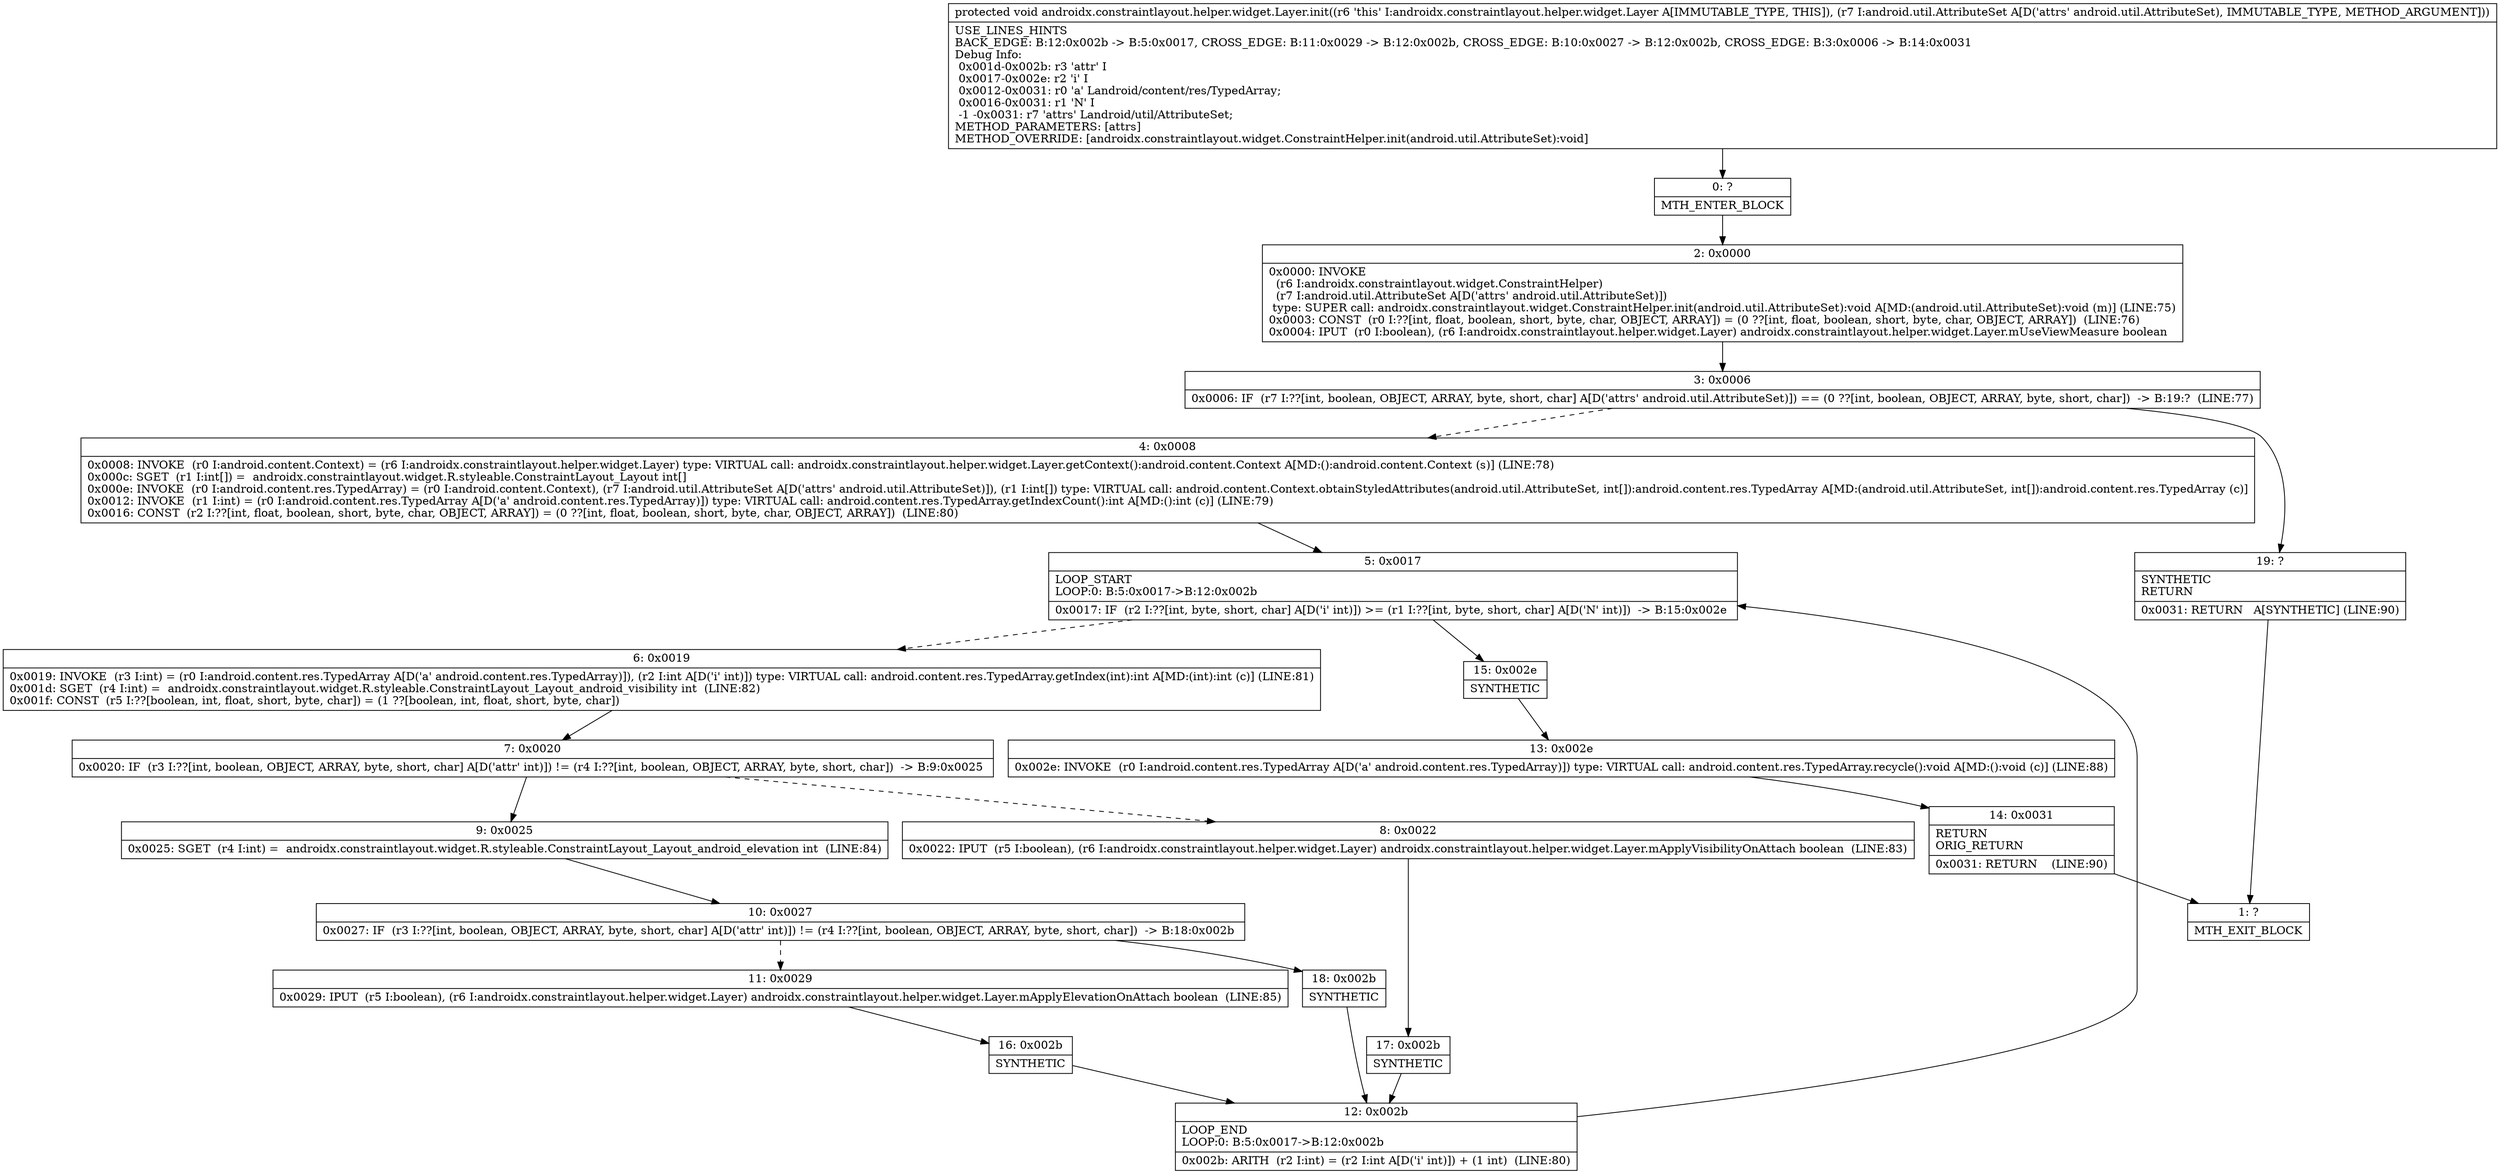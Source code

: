 digraph "CFG forandroidx.constraintlayout.helper.widget.Layer.init(Landroid\/util\/AttributeSet;)V" {
Node_0 [shape=record,label="{0\:\ ?|MTH_ENTER_BLOCK\l}"];
Node_2 [shape=record,label="{2\:\ 0x0000|0x0000: INVOKE  \l  (r6 I:androidx.constraintlayout.widget.ConstraintHelper)\l  (r7 I:android.util.AttributeSet A[D('attrs' android.util.AttributeSet)])\l type: SUPER call: androidx.constraintlayout.widget.ConstraintHelper.init(android.util.AttributeSet):void A[MD:(android.util.AttributeSet):void (m)] (LINE:75)\l0x0003: CONST  (r0 I:??[int, float, boolean, short, byte, char, OBJECT, ARRAY]) = (0 ??[int, float, boolean, short, byte, char, OBJECT, ARRAY])  (LINE:76)\l0x0004: IPUT  (r0 I:boolean), (r6 I:androidx.constraintlayout.helper.widget.Layer) androidx.constraintlayout.helper.widget.Layer.mUseViewMeasure boolean \l}"];
Node_3 [shape=record,label="{3\:\ 0x0006|0x0006: IF  (r7 I:??[int, boolean, OBJECT, ARRAY, byte, short, char] A[D('attrs' android.util.AttributeSet)]) == (0 ??[int, boolean, OBJECT, ARRAY, byte, short, char])  \-\> B:19:?  (LINE:77)\l}"];
Node_4 [shape=record,label="{4\:\ 0x0008|0x0008: INVOKE  (r0 I:android.content.Context) = (r6 I:androidx.constraintlayout.helper.widget.Layer) type: VIRTUAL call: androidx.constraintlayout.helper.widget.Layer.getContext():android.content.Context A[MD:():android.content.Context (s)] (LINE:78)\l0x000c: SGET  (r1 I:int[]) =  androidx.constraintlayout.widget.R.styleable.ConstraintLayout_Layout int[] \l0x000e: INVOKE  (r0 I:android.content.res.TypedArray) = (r0 I:android.content.Context), (r7 I:android.util.AttributeSet A[D('attrs' android.util.AttributeSet)]), (r1 I:int[]) type: VIRTUAL call: android.content.Context.obtainStyledAttributes(android.util.AttributeSet, int[]):android.content.res.TypedArray A[MD:(android.util.AttributeSet, int[]):android.content.res.TypedArray (c)]\l0x0012: INVOKE  (r1 I:int) = (r0 I:android.content.res.TypedArray A[D('a' android.content.res.TypedArray)]) type: VIRTUAL call: android.content.res.TypedArray.getIndexCount():int A[MD:():int (c)] (LINE:79)\l0x0016: CONST  (r2 I:??[int, float, boolean, short, byte, char, OBJECT, ARRAY]) = (0 ??[int, float, boolean, short, byte, char, OBJECT, ARRAY])  (LINE:80)\l}"];
Node_5 [shape=record,label="{5\:\ 0x0017|LOOP_START\lLOOP:0: B:5:0x0017\-\>B:12:0x002b\l|0x0017: IF  (r2 I:??[int, byte, short, char] A[D('i' int)]) \>= (r1 I:??[int, byte, short, char] A[D('N' int)])  \-\> B:15:0x002e \l}"];
Node_6 [shape=record,label="{6\:\ 0x0019|0x0019: INVOKE  (r3 I:int) = (r0 I:android.content.res.TypedArray A[D('a' android.content.res.TypedArray)]), (r2 I:int A[D('i' int)]) type: VIRTUAL call: android.content.res.TypedArray.getIndex(int):int A[MD:(int):int (c)] (LINE:81)\l0x001d: SGET  (r4 I:int) =  androidx.constraintlayout.widget.R.styleable.ConstraintLayout_Layout_android_visibility int  (LINE:82)\l0x001f: CONST  (r5 I:??[boolean, int, float, short, byte, char]) = (1 ??[boolean, int, float, short, byte, char]) \l}"];
Node_7 [shape=record,label="{7\:\ 0x0020|0x0020: IF  (r3 I:??[int, boolean, OBJECT, ARRAY, byte, short, char] A[D('attr' int)]) != (r4 I:??[int, boolean, OBJECT, ARRAY, byte, short, char])  \-\> B:9:0x0025 \l}"];
Node_8 [shape=record,label="{8\:\ 0x0022|0x0022: IPUT  (r5 I:boolean), (r6 I:androidx.constraintlayout.helper.widget.Layer) androidx.constraintlayout.helper.widget.Layer.mApplyVisibilityOnAttach boolean  (LINE:83)\l}"];
Node_17 [shape=record,label="{17\:\ 0x002b|SYNTHETIC\l}"];
Node_12 [shape=record,label="{12\:\ 0x002b|LOOP_END\lLOOP:0: B:5:0x0017\-\>B:12:0x002b\l|0x002b: ARITH  (r2 I:int) = (r2 I:int A[D('i' int)]) + (1 int)  (LINE:80)\l}"];
Node_9 [shape=record,label="{9\:\ 0x0025|0x0025: SGET  (r4 I:int) =  androidx.constraintlayout.widget.R.styleable.ConstraintLayout_Layout_android_elevation int  (LINE:84)\l}"];
Node_10 [shape=record,label="{10\:\ 0x0027|0x0027: IF  (r3 I:??[int, boolean, OBJECT, ARRAY, byte, short, char] A[D('attr' int)]) != (r4 I:??[int, boolean, OBJECT, ARRAY, byte, short, char])  \-\> B:18:0x002b \l}"];
Node_11 [shape=record,label="{11\:\ 0x0029|0x0029: IPUT  (r5 I:boolean), (r6 I:androidx.constraintlayout.helper.widget.Layer) androidx.constraintlayout.helper.widget.Layer.mApplyElevationOnAttach boolean  (LINE:85)\l}"];
Node_16 [shape=record,label="{16\:\ 0x002b|SYNTHETIC\l}"];
Node_18 [shape=record,label="{18\:\ 0x002b|SYNTHETIC\l}"];
Node_15 [shape=record,label="{15\:\ 0x002e|SYNTHETIC\l}"];
Node_13 [shape=record,label="{13\:\ 0x002e|0x002e: INVOKE  (r0 I:android.content.res.TypedArray A[D('a' android.content.res.TypedArray)]) type: VIRTUAL call: android.content.res.TypedArray.recycle():void A[MD:():void (c)] (LINE:88)\l}"];
Node_14 [shape=record,label="{14\:\ 0x0031|RETURN\lORIG_RETURN\l|0x0031: RETURN    (LINE:90)\l}"];
Node_1 [shape=record,label="{1\:\ ?|MTH_EXIT_BLOCK\l}"];
Node_19 [shape=record,label="{19\:\ ?|SYNTHETIC\lRETURN\l|0x0031: RETURN   A[SYNTHETIC] (LINE:90)\l}"];
MethodNode[shape=record,label="{protected void androidx.constraintlayout.helper.widget.Layer.init((r6 'this' I:androidx.constraintlayout.helper.widget.Layer A[IMMUTABLE_TYPE, THIS]), (r7 I:android.util.AttributeSet A[D('attrs' android.util.AttributeSet), IMMUTABLE_TYPE, METHOD_ARGUMENT]))  | USE_LINES_HINTS\lBACK_EDGE: B:12:0x002b \-\> B:5:0x0017, CROSS_EDGE: B:11:0x0029 \-\> B:12:0x002b, CROSS_EDGE: B:10:0x0027 \-\> B:12:0x002b, CROSS_EDGE: B:3:0x0006 \-\> B:14:0x0031\lDebug Info:\l  0x001d\-0x002b: r3 'attr' I\l  0x0017\-0x002e: r2 'i' I\l  0x0012\-0x0031: r0 'a' Landroid\/content\/res\/TypedArray;\l  0x0016\-0x0031: r1 'N' I\l  \-1 \-0x0031: r7 'attrs' Landroid\/util\/AttributeSet;\lMETHOD_PARAMETERS: [attrs]\lMETHOD_OVERRIDE: [androidx.constraintlayout.widget.ConstraintHelper.init(android.util.AttributeSet):void]\l}"];
MethodNode -> Node_0;Node_0 -> Node_2;
Node_2 -> Node_3;
Node_3 -> Node_4[style=dashed];
Node_3 -> Node_19;
Node_4 -> Node_5;
Node_5 -> Node_6[style=dashed];
Node_5 -> Node_15;
Node_6 -> Node_7;
Node_7 -> Node_8[style=dashed];
Node_7 -> Node_9;
Node_8 -> Node_17;
Node_17 -> Node_12;
Node_12 -> Node_5;
Node_9 -> Node_10;
Node_10 -> Node_11[style=dashed];
Node_10 -> Node_18;
Node_11 -> Node_16;
Node_16 -> Node_12;
Node_18 -> Node_12;
Node_15 -> Node_13;
Node_13 -> Node_14;
Node_14 -> Node_1;
Node_19 -> Node_1;
}

